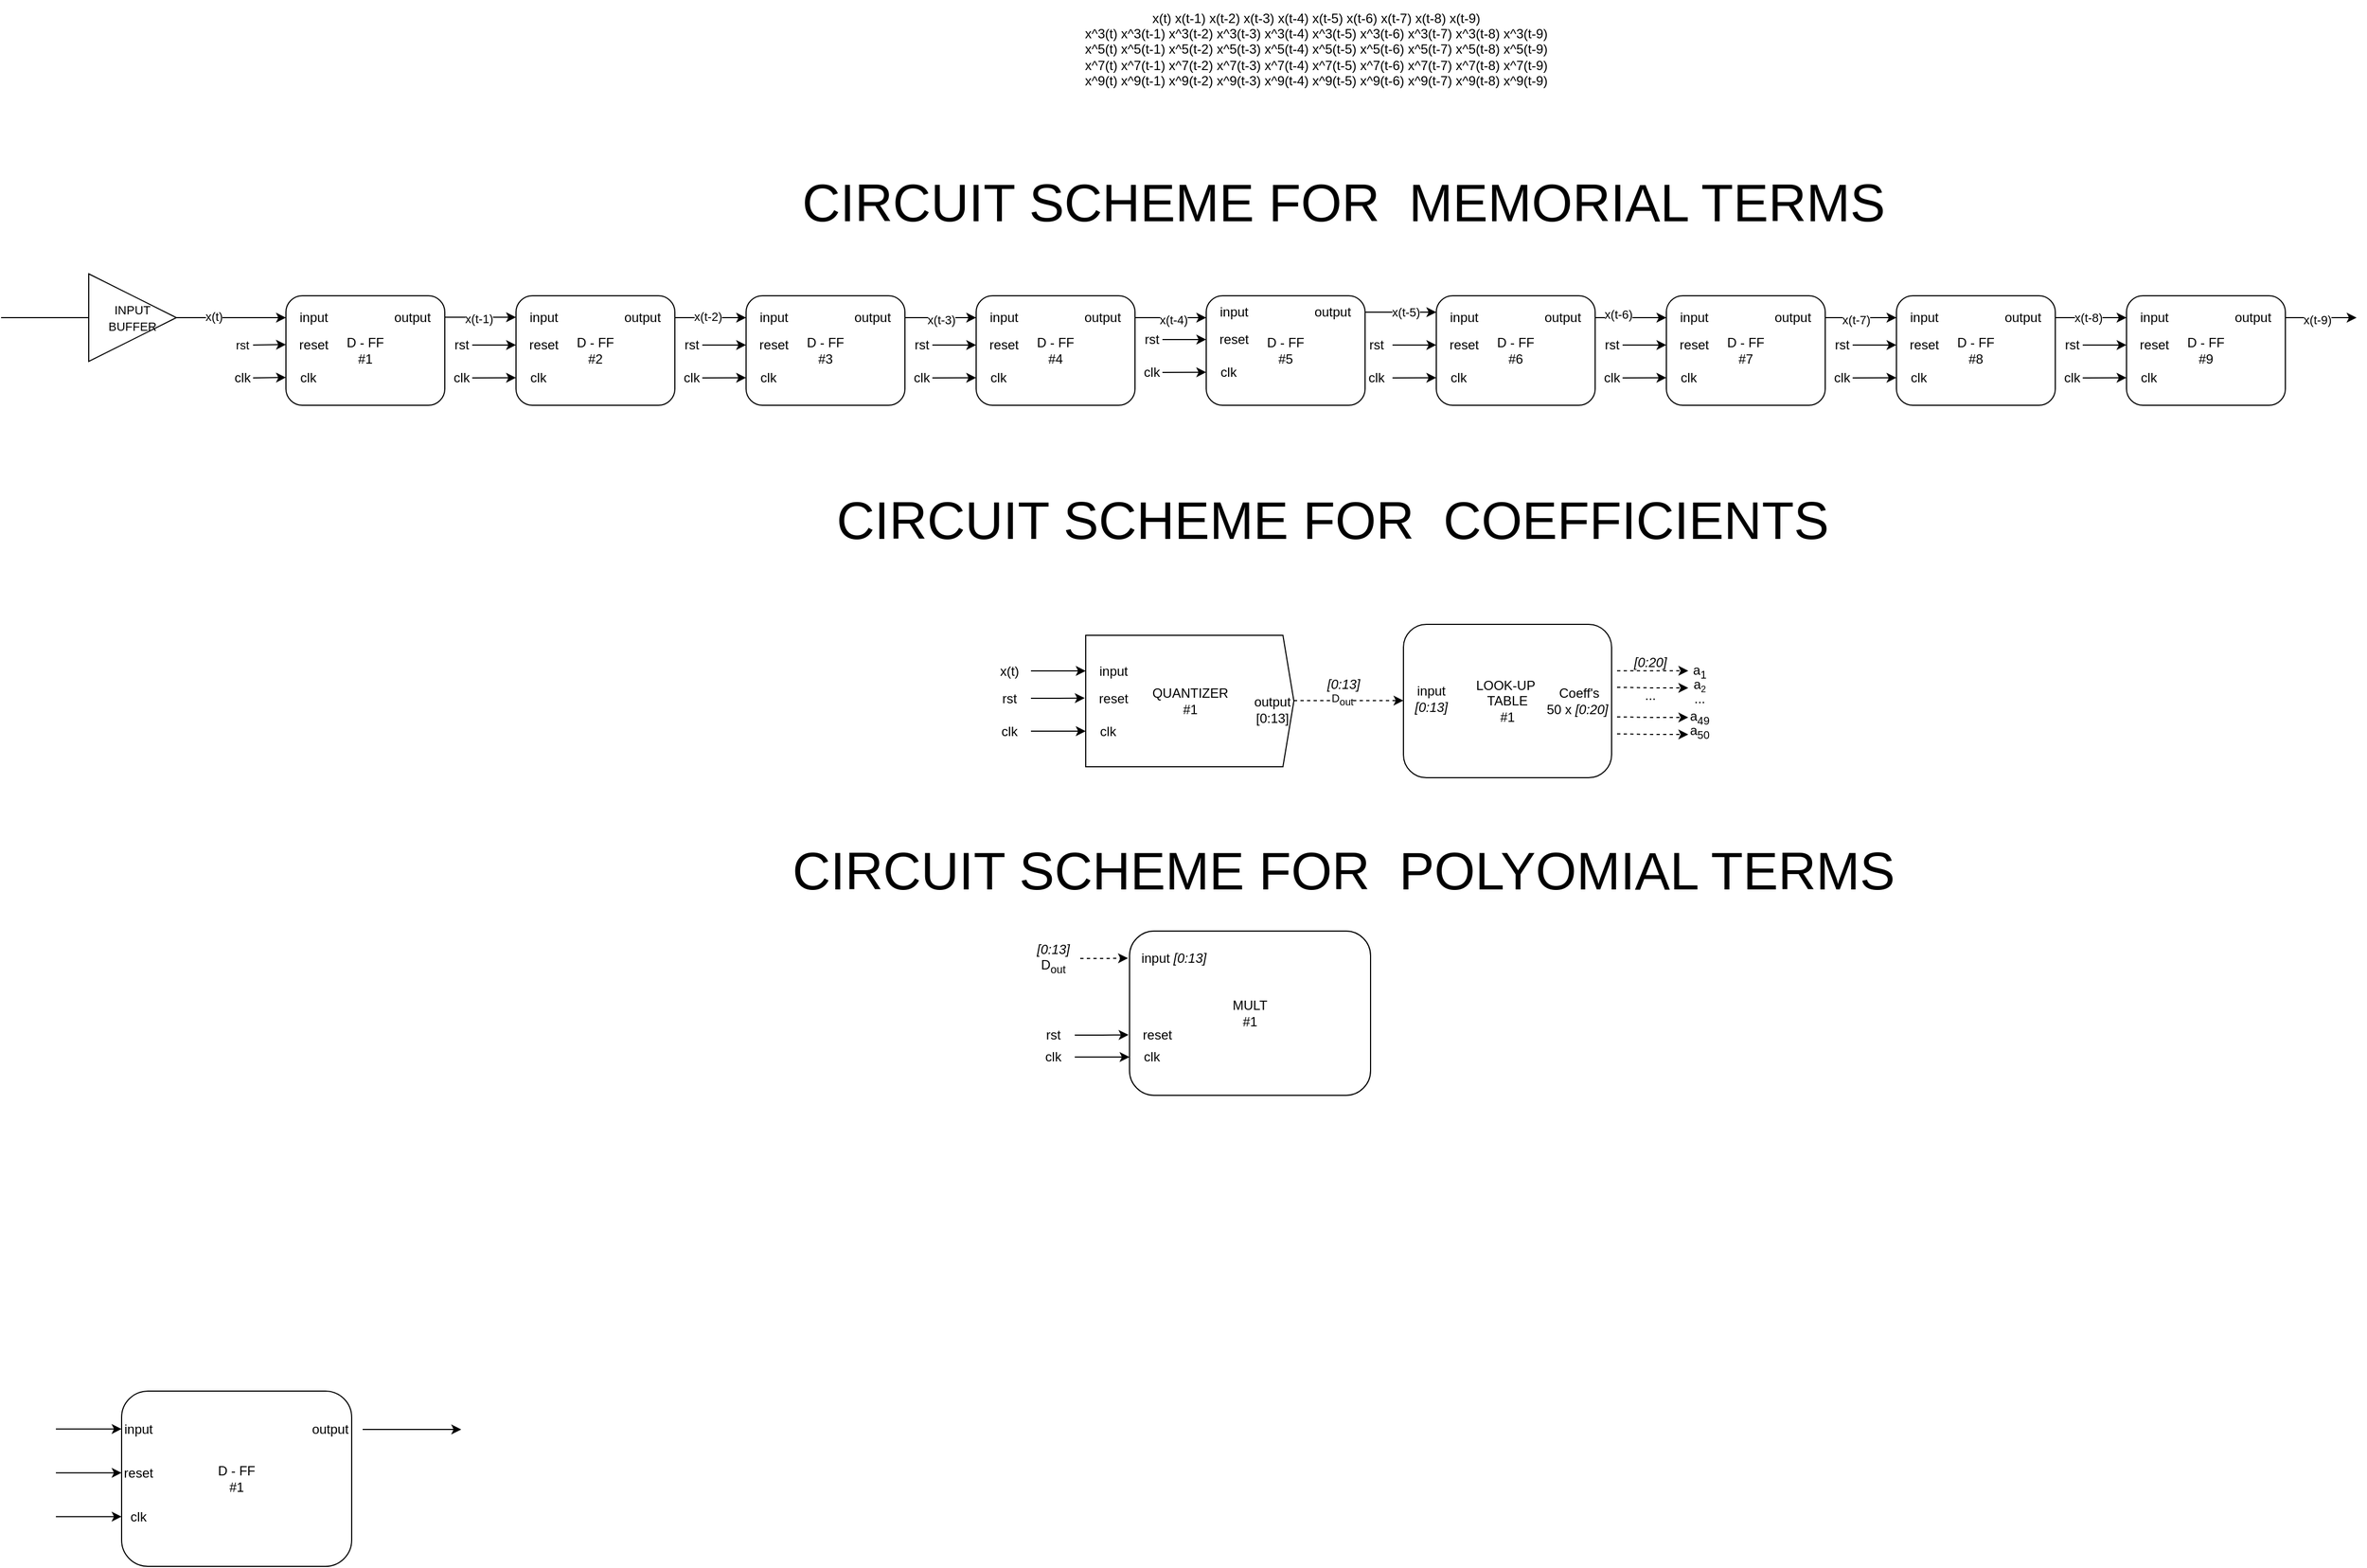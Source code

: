 <mxfile version="27.0.8">
  <diagram name="Page-1" id="Bt_adIQim4HObmuY3l_h">
    <mxGraphModel dx="941" dy="1596" grid="1" gridSize="10" guides="1" tooltips="1" connect="1" arrows="1" fold="1" page="1" pageScale="1" pageWidth="850" pageHeight="1100" math="0" shadow="0">
      <root>
        <mxCell id="0" />
        <mxCell id="1" parent="0" />
        <mxCell id="NtXpBGJriGezuFNwD5jQ-1" value="&lt;div&gt;x(t) x(t-1) x(t-2) x(t-3) x(t-4) x(t-5) x(t-6) x(t-7) x(t-8) x(t-9)&lt;/div&gt;&lt;div&gt;x^3(t) x^3(t-1) x^3(t-2) x^3(t-3) x^3(t-4) x^3(t-5) x^3(t-6) x^3(t-7) x^3(t-8) x^3(t-9)&lt;/div&gt;&lt;div&gt;x^5(t) x^5(t-1) x^5(t-2) x^5(t-3) x^5(t-4) x^5(t-5) x^5(t-6) x^5(t-7) x^5(t-8) x^5(t-9)&lt;/div&gt;&lt;div&gt;x^7(t) x^7(t-1) x^7(t-2) x^7(t-3) x^7(t-4) x^7(t-5) x^7(t-6) x^7(t-7) x^7(t-8) x^7(t-9)&lt;/div&gt;&lt;div&gt;x^9(t) x^9(t-1) x^9(t-2) x^9(t-3) x^9(t-4) x^9(t-5) x^9(t-6) x^9(t-7) x^9(t-8) x^9(t-9)&lt;/div&gt;" style="text;html=1;align=center;verticalAlign=middle;resizable=0;points=[];autosize=1;strokeColor=none;fillColor=none;" vertex="1" parent="1">
          <mxGeometry x="995" y="-90" width="450" height="90" as="geometry" />
        </mxCell>
        <mxCell id="NtXpBGJriGezuFNwD5jQ-3" value="" style="endArrow=none;html=1;rounded=0;" edge="1" parent="1">
          <mxGeometry width="50" height="50" relative="1" as="geometry">
            <mxPoint x="20" y="200" as="sourcePoint" />
            <mxPoint x="120" y="200" as="targetPoint" />
          </mxGeometry>
        </mxCell>
        <mxCell id="NtXpBGJriGezuFNwD5jQ-9" value="" style="edgeStyle=orthogonalEdgeStyle;rounded=0;orthogonalLoop=1;jettySize=auto;html=1;" edge="1" parent="1" source="NtXpBGJriGezuFNwD5jQ-4" target="NtXpBGJriGezuFNwD5jQ-21">
          <mxGeometry relative="1" as="geometry" />
        </mxCell>
        <mxCell id="NtXpBGJriGezuFNwD5jQ-66" value="x(t)" style="edgeLabel;html=1;align=center;verticalAlign=middle;resizable=0;points=[];" vertex="1" connectable="0" parent="NtXpBGJriGezuFNwD5jQ-9">
          <mxGeometry x="-0.329" y="1" relative="1" as="geometry">
            <mxPoint as="offset" />
          </mxGeometry>
        </mxCell>
        <mxCell id="NtXpBGJriGezuFNwD5jQ-4" value="&lt;span style=&quot;font-size: 11px;&quot;&gt;INPUT&lt;/span&gt;&lt;div&gt;&lt;span style=&quot;font-size: 11px;&quot;&gt;BUFFER&lt;/span&gt;&lt;/div&gt;" style="triangle;whiteSpace=wrap;html=1;" vertex="1" parent="1">
          <mxGeometry x="100" y="160" width="80" height="80" as="geometry" />
        </mxCell>
        <mxCell id="NtXpBGJriGezuFNwD5jQ-6" value="&lt;div&gt;&lt;span style=&quot;background-color: transparent; color: light-dark(rgb(0, 0, 0), rgb(255, 255, 255));&quot;&gt;D - FF&lt;/span&gt;&lt;/div&gt;&lt;div&gt;#1&lt;/div&gt;" style="rounded=1;whiteSpace=wrap;html=1;" vertex="1" parent="1">
          <mxGeometry x="280" y="180" width="145" height="100" as="geometry" />
        </mxCell>
        <mxCell id="NtXpBGJriGezuFNwD5jQ-7" value="&lt;div&gt;&lt;span style=&quot;background-color: transparent; color: light-dark(rgb(0, 0, 0), rgb(255, 255, 255));&quot;&gt;D - FF&lt;/span&gt;&lt;/div&gt;&lt;div&gt;#1&lt;/div&gt;" style="rounded=1;whiteSpace=wrap;html=1;" vertex="1" parent="1">
          <mxGeometry x="130" y="1180" width="210" height="160" as="geometry" />
        </mxCell>
        <mxCell id="NtXpBGJriGezuFNwD5jQ-11" value="" style="endArrow=classic;html=1;rounded=0;" edge="1" parent="1">
          <mxGeometry width="50" height="50" relative="1" as="geometry">
            <mxPoint x="70" y="1214.58" as="sourcePoint" />
            <mxPoint x="130" y="1214.58" as="targetPoint" />
          </mxGeometry>
        </mxCell>
        <mxCell id="NtXpBGJriGezuFNwD5jQ-12" value="" style="endArrow=classic;html=1;rounded=0;" edge="1" parent="1">
          <mxGeometry width="50" height="50" relative="1" as="geometry">
            <mxPoint x="70" y="1254.58" as="sourcePoint" />
            <mxPoint x="130" y="1254.58" as="targetPoint" />
          </mxGeometry>
        </mxCell>
        <mxCell id="NtXpBGJriGezuFNwD5jQ-13" value="" style="endArrow=classic;html=1;rounded=0;" edge="1" parent="1">
          <mxGeometry width="50" height="50" relative="1" as="geometry">
            <mxPoint x="70" y="1294.58" as="sourcePoint" />
            <mxPoint x="130" y="1294.58" as="targetPoint" />
          </mxGeometry>
        </mxCell>
        <mxCell id="NtXpBGJriGezuFNwD5jQ-14" value="input" style="text;html=1;align=center;verticalAlign=middle;resizable=0;points=[];autosize=1;strokeColor=none;fillColor=none;" vertex="1" parent="1">
          <mxGeometry x="120" y="1200" width="50" height="30" as="geometry" />
        </mxCell>
        <mxCell id="NtXpBGJriGezuFNwD5jQ-15" value="reset" style="text;html=1;align=center;verticalAlign=middle;resizable=0;points=[];autosize=1;strokeColor=none;fillColor=none;" vertex="1" parent="1">
          <mxGeometry x="120" y="1240" width="50" height="30" as="geometry" />
        </mxCell>
        <mxCell id="NtXpBGJriGezuFNwD5jQ-16" value="clk" style="text;html=1;align=center;verticalAlign=middle;resizable=0;points=[];autosize=1;strokeColor=none;fillColor=none;" vertex="1" parent="1">
          <mxGeometry x="125" y="1280" width="40" height="30" as="geometry" />
        </mxCell>
        <mxCell id="NtXpBGJriGezuFNwD5jQ-19" value="" style="endArrow=classic;html=1;rounded=0;" edge="1" parent="1">
          <mxGeometry width="50" height="50" relative="1" as="geometry">
            <mxPoint x="250" y="225" as="sourcePoint" />
            <mxPoint x="280" y="224.58" as="targetPoint" />
          </mxGeometry>
        </mxCell>
        <mxCell id="NtXpBGJriGezuFNwD5jQ-143" value="rst" style="edgeLabel;html=1;align=center;verticalAlign=middle;resizable=0;points=[];" vertex="1" connectable="0" parent="NtXpBGJriGezuFNwD5jQ-19">
          <mxGeometry x="-0.2" y="2" relative="1" as="geometry">
            <mxPoint x="-22" y="2" as="offset" />
          </mxGeometry>
        </mxCell>
        <mxCell id="NtXpBGJriGezuFNwD5jQ-20" value="" style="endArrow=classic;html=1;rounded=0;" edge="1" parent="1">
          <mxGeometry width="50" height="50" relative="1" as="geometry">
            <mxPoint x="250" y="255" as="sourcePoint" />
            <mxPoint x="280" y="254.58" as="targetPoint" />
          </mxGeometry>
        </mxCell>
        <mxCell id="NtXpBGJriGezuFNwD5jQ-21" value="input" style="text;html=1;align=center;verticalAlign=middle;resizable=0;points=[];autosize=1;strokeColor=none;fillColor=none;" vertex="1" parent="1">
          <mxGeometry x="280" y="185" width="50" height="30" as="geometry" />
        </mxCell>
        <mxCell id="NtXpBGJriGezuFNwD5jQ-22" value="reset" style="text;html=1;align=center;verticalAlign=middle;resizable=0;points=[];autosize=1;strokeColor=none;fillColor=none;" vertex="1" parent="1">
          <mxGeometry x="280" y="210" width="50" height="30" as="geometry" />
        </mxCell>
        <mxCell id="NtXpBGJriGezuFNwD5jQ-23" value="clk" style="text;html=1;align=center;verticalAlign=middle;resizable=0;points=[];autosize=1;strokeColor=none;fillColor=none;" vertex="1" parent="1">
          <mxGeometry x="280" y="240" width="40" height="30" as="geometry" />
        </mxCell>
        <mxCell id="NtXpBGJriGezuFNwD5jQ-31" value="" style="endArrow=classic;html=1;rounded=0;" edge="1" parent="1" source="NtXpBGJriGezuFNwD5jQ-32">
          <mxGeometry width="50" height="50" relative="1" as="geometry">
            <mxPoint x="470" y="1214.58" as="sourcePoint" />
            <mxPoint x="440" y="1215" as="targetPoint" />
          </mxGeometry>
        </mxCell>
        <mxCell id="NtXpBGJriGezuFNwD5jQ-32" value="output" style="text;html=1;align=center;verticalAlign=middle;resizable=0;points=[];autosize=1;strokeColor=none;fillColor=none;" vertex="1" parent="1">
          <mxGeometry x="290" y="1200" width="60" height="30" as="geometry" />
        </mxCell>
        <mxCell id="NtXpBGJriGezuFNwD5jQ-33" value="output" style="text;html=1;align=center;verticalAlign=middle;resizable=0;points=[];autosize=1;strokeColor=none;fillColor=none;" vertex="1" parent="1">
          <mxGeometry x="365" y="185" width="60" height="30" as="geometry" />
        </mxCell>
        <mxCell id="NtXpBGJriGezuFNwD5jQ-34" value="" style="endArrow=classic;html=1;rounded=0;" edge="1" parent="1">
          <mxGeometry width="50" height="50" relative="1" as="geometry">
            <mxPoint x="425" y="199.64" as="sourcePoint" />
            <mxPoint x="490" y="199.64" as="targetPoint" />
          </mxGeometry>
        </mxCell>
        <mxCell id="NtXpBGJriGezuFNwD5jQ-67" value="x(t-1)" style="edgeLabel;html=1;align=center;verticalAlign=middle;resizable=0;points=[];" vertex="1" connectable="0" parent="NtXpBGJriGezuFNwD5jQ-34">
          <mxGeometry x="-0.055" y="-1" relative="1" as="geometry">
            <mxPoint as="offset" />
          </mxGeometry>
        </mxCell>
        <mxCell id="NtXpBGJriGezuFNwD5jQ-35" value="&lt;div&gt;&lt;span style=&quot;background-color: transparent; color: light-dark(rgb(0, 0, 0), rgb(255, 255, 255));&quot;&gt;D - FF&lt;/span&gt;&lt;/div&gt;&lt;div&gt;#2&lt;/div&gt;" style="rounded=1;whiteSpace=wrap;html=1;" vertex="1" parent="1">
          <mxGeometry x="490" y="180" width="145" height="100" as="geometry" />
        </mxCell>
        <mxCell id="NtXpBGJriGezuFNwD5jQ-36" value="input" style="text;html=1;align=center;verticalAlign=middle;resizable=0;points=[];autosize=1;strokeColor=none;fillColor=none;" vertex="1" parent="1">
          <mxGeometry x="490" y="185" width="50" height="30" as="geometry" />
        </mxCell>
        <mxCell id="NtXpBGJriGezuFNwD5jQ-37" value="reset" style="text;html=1;align=center;verticalAlign=middle;resizable=0;points=[];autosize=1;strokeColor=none;fillColor=none;" vertex="1" parent="1">
          <mxGeometry x="490" y="210" width="50" height="30" as="geometry" />
        </mxCell>
        <mxCell id="NtXpBGJriGezuFNwD5jQ-38" value="clk" style="text;html=1;align=center;verticalAlign=middle;resizable=0;points=[];autosize=1;strokeColor=none;fillColor=none;" vertex="1" parent="1">
          <mxGeometry x="490" y="240" width="40" height="30" as="geometry" />
        </mxCell>
        <mxCell id="NtXpBGJriGezuFNwD5jQ-39" value="output" style="text;html=1;align=center;verticalAlign=middle;resizable=0;points=[];autosize=1;strokeColor=none;fillColor=none;" vertex="1" parent="1">
          <mxGeometry x="575" y="185" width="60" height="30" as="geometry" />
        </mxCell>
        <mxCell id="NtXpBGJriGezuFNwD5jQ-47" value="" style="endArrow=classic;html=1;rounded=0;entryX=0;entryY=0.498;entryDx=0;entryDy=0;entryPerimeter=0;" edge="1" parent="1" target="NtXpBGJriGezuFNwD5jQ-37">
          <mxGeometry width="50" height="50" relative="1" as="geometry">
            <mxPoint x="450" y="224.99" as="sourcePoint" />
            <mxPoint x="481.4" y="224.86" as="targetPoint" />
            <Array as="points" />
          </mxGeometry>
        </mxCell>
        <mxCell id="NtXpBGJriGezuFNwD5jQ-48" value="" style="endArrow=classic;html=1;rounded=0;entryX=0;entryY=0.495;entryDx=0;entryDy=0;entryPerimeter=0;" edge="1" parent="1" target="NtXpBGJriGezuFNwD5jQ-38">
          <mxGeometry width="50" height="50" relative="1" as="geometry">
            <mxPoint x="450" y="255" as="sourcePoint" />
            <mxPoint x="480" y="254.87" as="targetPoint" />
            <Array as="points" />
          </mxGeometry>
        </mxCell>
        <mxCell id="NtXpBGJriGezuFNwD5jQ-49" value="" style="endArrow=classic;html=1;rounded=0;exitX=1.005;exitY=0.5;exitDx=0;exitDy=0;exitPerimeter=0;" edge="1" parent="1" source="NtXpBGJriGezuFNwD5jQ-39">
          <mxGeometry width="50" height="50" relative="1" as="geometry">
            <mxPoint x="670" y="230" as="sourcePoint" />
            <mxPoint x="700" y="200" as="targetPoint" />
          </mxGeometry>
        </mxCell>
        <mxCell id="NtXpBGJriGezuFNwD5jQ-68" value="x(t-2&lt;span style=&quot;background-color: light-dark(#ffffff, var(--ge-dark-color, #121212)); color: light-dark(rgb(0, 0, 0), rgb(255, 255, 255));&quot;&gt;)&lt;/span&gt;" style="edgeLabel;html=1;align=center;verticalAlign=middle;resizable=0;points=[];" vertex="1" connectable="0" parent="NtXpBGJriGezuFNwD5jQ-49">
          <mxGeometry x="-0.082" y="1" relative="1" as="geometry">
            <mxPoint as="offset" />
          </mxGeometry>
        </mxCell>
        <mxCell id="NtXpBGJriGezuFNwD5jQ-50" value="&lt;div&gt;&lt;span style=&quot;background-color: transparent; color: light-dark(rgb(0, 0, 0), rgb(255, 255, 255));&quot;&gt;D - FF&lt;/span&gt;&lt;/div&gt;&lt;div&gt;#3&lt;/div&gt;" style="rounded=1;whiteSpace=wrap;html=1;" vertex="1" parent="1">
          <mxGeometry x="700" y="180" width="145" height="100" as="geometry" />
        </mxCell>
        <mxCell id="NtXpBGJriGezuFNwD5jQ-51" value="input" style="text;html=1;align=center;verticalAlign=middle;resizable=0;points=[];autosize=1;strokeColor=none;fillColor=none;" vertex="1" parent="1">
          <mxGeometry x="700" y="185" width="50" height="30" as="geometry" />
        </mxCell>
        <mxCell id="NtXpBGJriGezuFNwD5jQ-52" value="reset" style="text;html=1;align=center;verticalAlign=middle;resizable=0;points=[];autosize=1;strokeColor=none;fillColor=none;" vertex="1" parent="1">
          <mxGeometry x="700" y="210" width="50" height="30" as="geometry" />
        </mxCell>
        <mxCell id="NtXpBGJriGezuFNwD5jQ-53" value="clk" style="text;html=1;align=center;verticalAlign=middle;resizable=0;points=[];autosize=1;strokeColor=none;fillColor=none;" vertex="1" parent="1">
          <mxGeometry x="700" y="240" width="40" height="30" as="geometry" />
        </mxCell>
        <mxCell id="NtXpBGJriGezuFNwD5jQ-54" value="output" style="text;html=1;align=center;verticalAlign=middle;resizable=0;points=[];autosize=1;strokeColor=none;fillColor=none;" vertex="1" parent="1">
          <mxGeometry x="785" y="185" width="60" height="30" as="geometry" />
        </mxCell>
        <mxCell id="NtXpBGJriGezuFNwD5jQ-55" value="" style="endArrow=classic;html=1;rounded=0;entryX=0;entryY=0.498;entryDx=0;entryDy=0;entryPerimeter=0;" edge="1" parent="1" target="NtXpBGJriGezuFNwD5jQ-52">
          <mxGeometry width="50" height="50" relative="1" as="geometry">
            <mxPoint x="660" y="224.99" as="sourcePoint" />
            <mxPoint x="691.4" y="224.86" as="targetPoint" />
            <Array as="points" />
          </mxGeometry>
        </mxCell>
        <mxCell id="NtXpBGJriGezuFNwD5jQ-56" value="" style="endArrow=classic;html=1;rounded=0;entryX=0;entryY=0.495;entryDx=0;entryDy=0;entryPerimeter=0;" edge="1" parent="1" target="NtXpBGJriGezuFNwD5jQ-53">
          <mxGeometry width="50" height="50" relative="1" as="geometry">
            <mxPoint x="660" y="255" as="sourcePoint" />
            <mxPoint x="690" y="254.87" as="targetPoint" />
            <Array as="points" />
          </mxGeometry>
        </mxCell>
        <mxCell id="NtXpBGJriGezuFNwD5jQ-57" value="" style="endArrow=classic;html=1;rounded=0;exitX=1.005;exitY=0.5;exitDx=0;exitDy=0;exitPerimeter=0;" edge="1" parent="1" source="NtXpBGJriGezuFNwD5jQ-54">
          <mxGeometry width="50" height="50" relative="1" as="geometry">
            <mxPoint x="880" y="230" as="sourcePoint" />
            <mxPoint x="910" y="200" as="targetPoint" />
          </mxGeometry>
        </mxCell>
        <mxCell id="NtXpBGJriGezuFNwD5jQ-69" value="x(t-3&lt;span style=&quot;background-color: light-dark(#ffffff, var(--ge-dark-color, #121212)); color: light-dark(rgb(0, 0, 0), rgb(255, 255, 255));&quot;&gt;)&lt;/span&gt;" style="edgeLabel;html=1;align=center;verticalAlign=middle;resizable=0;points=[];" vertex="1" connectable="0" parent="NtXpBGJriGezuFNwD5jQ-57">
          <mxGeometry x="-0.016" y="-2" relative="1" as="geometry">
            <mxPoint as="offset" />
          </mxGeometry>
        </mxCell>
        <mxCell id="NtXpBGJriGezuFNwD5jQ-58" value="&lt;div&gt;&lt;span style=&quot;background-color: transparent; color: light-dark(rgb(0, 0, 0), rgb(255, 255, 255));&quot;&gt;D - FF&lt;/span&gt;&lt;/div&gt;&lt;div&gt;#4&lt;/div&gt;" style="rounded=1;whiteSpace=wrap;html=1;" vertex="1" parent="1">
          <mxGeometry x="910" y="180" width="145" height="100" as="geometry" />
        </mxCell>
        <mxCell id="NtXpBGJriGezuFNwD5jQ-59" value="input" style="text;html=1;align=center;verticalAlign=middle;resizable=0;points=[];autosize=1;strokeColor=none;fillColor=none;" vertex="1" parent="1">
          <mxGeometry x="910" y="185" width="50" height="30" as="geometry" />
        </mxCell>
        <mxCell id="NtXpBGJriGezuFNwD5jQ-60" value="reset" style="text;html=1;align=center;verticalAlign=middle;resizable=0;points=[];autosize=1;strokeColor=none;fillColor=none;" vertex="1" parent="1">
          <mxGeometry x="910" y="210" width="50" height="30" as="geometry" />
        </mxCell>
        <mxCell id="NtXpBGJriGezuFNwD5jQ-61" value="clk" style="text;html=1;align=center;verticalAlign=middle;resizable=0;points=[];autosize=1;strokeColor=none;fillColor=none;" vertex="1" parent="1">
          <mxGeometry x="910" y="240" width="40" height="30" as="geometry" />
        </mxCell>
        <mxCell id="NtXpBGJriGezuFNwD5jQ-62" value="output" style="text;html=1;align=center;verticalAlign=middle;resizable=0;points=[];autosize=1;strokeColor=none;fillColor=none;" vertex="1" parent="1">
          <mxGeometry x="995" y="185" width="60" height="30" as="geometry" />
        </mxCell>
        <mxCell id="NtXpBGJriGezuFNwD5jQ-63" value="" style="endArrow=classic;html=1;rounded=0;entryX=0;entryY=0.498;entryDx=0;entryDy=0;entryPerimeter=0;" edge="1" parent="1" target="NtXpBGJriGezuFNwD5jQ-60">
          <mxGeometry width="50" height="50" relative="1" as="geometry">
            <mxPoint x="870" y="224.99" as="sourcePoint" />
            <mxPoint x="901.4" y="224.86" as="targetPoint" />
            <Array as="points" />
          </mxGeometry>
        </mxCell>
        <mxCell id="NtXpBGJriGezuFNwD5jQ-64" value="" style="endArrow=classic;html=1;rounded=0;entryX=0;entryY=0.495;entryDx=0;entryDy=0;entryPerimeter=0;" edge="1" parent="1" target="NtXpBGJriGezuFNwD5jQ-61">
          <mxGeometry width="50" height="50" relative="1" as="geometry">
            <mxPoint x="870" y="255" as="sourcePoint" />
            <mxPoint x="900" y="254.87" as="targetPoint" />
            <Array as="points" />
          </mxGeometry>
        </mxCell>
        <mxCell id="NtXpBGJriGezuFNwD5jQ-65" value="" style="endArrow=classic;html=1;rounded=0;exitX=1.005;exitY=0.5;exitDx=0;exitDy=0;exitPerimeter=0;" edge="1" parent="1" source="NtXpBGJriGezuFNwD5jQ-62">
          <mxGeometry width="50" height="50" relative="1" as="geometry">
            <mxPoint x="1090" y="230" as="sourcePoint" />
            <mxPoint x="1120" y="200" as="targetPoint" />
          </mxGeometry>
        </mxCell>
        <mxCell id="NtXpBGJriGezuFNwD5jQ-115" value="x(t-4)" style="edgeLabel;html=1;align=center;verticalAlign=middle;resizable=0;points=[];" vertex="1" connectable="0" parent="NtXpBGJriGezuFNwD5jQ-65">
          <mxGeometry x="0.064" y="-2" relative="1" as="geometry">
            <mxPoint as="offset" />
          </mxGeometry>
        </mxCell>
        <mxCell id="NtXpBGJriGezuFNwD5jQ-73" value="&lt;div&gt;&lt;span style=&quot;background-color: transparent; color: light-dark(rgb(0, 0, 0), rgb(255, 255, 255));&quot;&gt;D - FF&lt;/span&gt;&lt;/div&gt;&lt;div&gt;#5&lt;/div&gt;" style="rounded=1;whiteSpace=wrap;html=1;" vertex="1" parent="1">
          <mxGeometry x="1120" y="180" width="145" height="100" as="geometry" />
        </mxCell>
        <mxCell id="NtXpBGJriGezuFNwD5jQ-74" value="input" style="text;html=1;align=center;verticalAlign=middle;resizable=0;points=[];autosize=1;strokeColor=none;fillColor=none;" vertex="1" parent="1">
          <mxGeometry x="1120" y="180" width="50" height="30" as="geometry" />
        </mxCell>
        <mxCell id="NtXpBGJriGezuFNwD5jQ-75" value="reset" style="text;html=1;align=center;verticalAlign=middle;resizable=0;points=[];autosize=1;strokeColor=none;fillColor=none;" vertex="1" parent="1">
          <mxGeometry x="1120" y="205" width="50" height="30" as="geometry" />
        </mxCell>
        <mxCell id="NtXpBGJriGezuFNwD5jQ-76" value="clk" style="text;html=1;align=center;verticalAlign=middle;resizable=0;points=[];autosize=1;strokeColor=none;fillColor=none;" vertex="1" parent="1">
          <mxGeometry x="1120" y="235" width="40" height="30" as="geometry" />
        </mxCell>
        <mxCell id="NtXpBGJriGezuFNwD5jQ-77" value="output" style="text;html=1;align=center;verticalAlign=middle;resizable=0;points=[];autosize=1;strokeColor=none;fillColor=none;" vertex="1" parent="1">
          <mxGeometry x="1205" y="180" width="60" height="30" as="geometry" />
        </mxCell>
        <mxCell id="NtXpBGJriGezuFNwD5jQ-78" value="" style="endArrow=classic;html=1;rounded=0;entryX=0;entryY=0.498;entryDx=0;entryDy=0;entryPerimeter=0;" edge="1" parent="1" target="NtXpBGJriGezuFNwD5jQ-75">
          <mxGeometry width="50" height="50" relative="1" as="geometry">
            <mxPoint x="1080" y="219.99" as="sourcePoint" />
            <mxPoint x="1111.4" y="219.86" as="targetPoint" />
            <Array as="points" />
          </mxGeometry>
        </mxCell>
        <mxCell id="NtXpBGJriGezuFNwD5jQ-79" value="" style="endArrow=classic;html=1;rounded=0;entryX=0;entryY=0.495;entryDx=0;entryDy=0;entryPerimeter=0;" edge="1" parent="1" target="NtXpBGJriGezuFNwD5jQ-76">
          <mxGeometry width="50" height="50" relative="1" as="geometry">
            <mxPoint x="1080" y="250" as="sourcePoint" />
            <mxPoint x="1110" y="249.87" as="targetPoint" />
            <Array as="points" />
          </mxGeometry>
        </mxCell>
        <mxCell id="NtXpBGJriGezuFNwD5jQ-80" value="" style="endArrow=classic;html=1;rounded=0;exitX=1.005;exitY=0.5;exitDx=0;exitDy=0;exitPerimeter=0;" edge="1" parent="1" source="NtXpBGJriGezuFNwD5jQ-77">
          <mxGeometry width="50" height="50" relative="1" as="geometry">
            <mxPoint x="1300" y="225" as="sourcePoint" />
            <mxPoint x="1330" y="195" as="targetPoint" />
          </mxGeometry>
        </mxCell>
        <mxCell id="NtXpBGJriGezuFNwD5jQ-116" value="x(t-5)" style="edgeLabel;html=1;align=center;verticalAlign=middle;resizable=0;points=[];" vertex="1" connectable="0" parent="NtXpBGJriGezuFNwD5jQ-80">
          <mxGeometry x="0.118" relative="1" as="geometry">
            <mxPoint as="offset" />
          </mxGeometry>
        </mxCell>
        <mxCell id="NtXpBGJriGezuFNwD5jQ-82" value="&lt;div&gt;&lt;span style=&quot;background-color: transparent; color: light-dark(rgb(0, 0, 0), rgb(255, 255, 255));&quot;&gt;D - FF&lt;/span&gt;&lt;/div&gt;&lt;div&gt;#6&lt;/div&gt;" style="rounded=1;whiteSpace=wrap;html=1;" vertex="1" parent="1">
          <mxGeometry x="1330" y="180" width="145" height="100" as="geometry" />
        </mxCell>
        <mxCell id="NtXpBGJriGezuFNwD5jQ-83" value="input" style="text;html=1;align=center;verticalAlign=middle;resizable=0;points=[];autosize=1;strokeColor=none;fillColor=none;" vertex="1" parent="1">
          <mxGeometry x="1330" y="185" width="50" height="30" as="geometry" />
        </mxCell>
        <mxCell id="NtXpBGJriGezuFNwD5jQ-84" value="reset" style="text;html=1;align=center;verticalAlign=middle;resizable=0;points=[];autosize=1;strokeColor=none;fillColor=none;" vertex="1" parent="1">
          <mxGeometry x="1330" y="210" width="50" height="30" as="geometry" />
        </mxCell>
        <mxCell id="NtXpBGJriGezuFNwD5jQ-85" value="clk" style="text;html=1;align=center;verticalAlign=middle;resizable=0;points=[];autosize=1;strokeColor=none;fillColor=none;" vertex="1" parent="1">
          <mxGeometry x="1330" y="240" width="40" height="30" as="geometry" />
        </mxCell>
        <mxCell id="NtXpBGJriGezuFNwD5jQ-86" value="output" style="text;html=1;align=center;verticalAlign=middle;resizable=0;points=[];autosize=1;strokeColor=none;fillColor=none;" vertex="1" parent="1">
          <mxGeometry x="1415" y="185" width="60" height="30" as="geometry" />
        </mxCell>
        <mxCell id="NtXpBGJriGezuFNwD5jQ-87" value="" style="endArrow=classic;html=1;rounded=0;entryX=0;entryY=0.498;entryDx=0;entryDy=0;entryPerimeter=0;" edge="1" parent="1" target="NtXpBGJriGezuFNwD5jQ-84">
          <mxGeometry width="50" height="50" relative="1" as="geometry">
            <mxPoint x="1290" y="224.99" as="sourcePoint" />
            <mxPoint x="1321.4" y="224.86" as="targetPoint" />
            <Array as="points" />
          </mxGeometry>
        </mxCell>
        <mxCell id="NtXpBGJriGezuFNwD5jQ-88" value="" style="endArrow=classic;html=1;rounded=0;entryX=0;entryY=0.495;entryDx=0;entryDy=0;entryPerimeter=0;" edge="1" parent="1" target="NtXpBGJriGezuFNwD5jQ-85">
          <mxGeometry width="50" height="50" relative="1" as="geometry">
            <mxPoint x="1290" y="255" as="sourcePoint" />
            <mxPoint x="1320" y="254.87" as="targetPoint" />
            <Array as="points" />
          </mxGeometry>
        </mxCell>
        <mxCell id="NtXpBGJriGezuFNwD5jQ-89" value="" style="endArrow=classic;html=1;rounded=0;exitX=1.005;exitY=0.5;exitDx=0;exitDy=0;exitPerimeter=0;" edge="1" parent="1" source="NtXpBGJriGezuFNwD5jQ-86">
          <mxGeometry width="50" height="50" relative="1" as="geometry">
            <mxPoint x="1510" y="230" as="sourcePoint" />
            <mxPoint x="1540" y="200" as="targetPoint" />
          </mxGeometry>
        </mxCell>
        <mxCell id="NtXpBGJriGezuFNwD5jQ-117" value="x(t-6)" style="edgeLabel;html=1;align=center;verticalAlign=middle;resizable=0;points=[];" vertex="1" connectable="0" parent="NtXpBGJriGezuFNwD5jQ-89">
          <mxGeometry x="-0.373" y="3" relative="1" as="geometry">
            <mxPoint as="offset" />
          </mxGeometry>
        </mxCell>
        <mxCell id="NtXpBGJriGezuFNwD5jQ-90" value="&lt;div&gt;&lt;span style=&quot;background-color: transparent; color: light-dark(rgb(0, 0, 0), rgb(255, 255, 255));&quot;&gt;D - FF&lt;/span&gt;&lt;/div&gt;&lt;div&gt;#7&lt;/div&gt;" style="rounded=1;whiteSpace=wrap;html=1;" vertex="1" parent="1">
          <mxGeometry x="1540" y="180" width="145" height="100" as="geometry" />
        </mxCell>
        <mxCell id="NtXpBGJriGezuFNwD5jQ-91" value="input" style="text;html=1;align=center;verticalAlign=middle;resizable=0;points=[];autosize=1;strokeColor=none;fillColor=none;" vertex="1" parent="1">
          <mxGeometry x="1540" y="185" width="50" height="30" as="geometry" />
        </mxCell>
        <mxCell id="NtXpBGJriGezuFNwD5jQ-92" value="reset" style="text;html=1;align=center;verticalAlign=middle;resizable=0;points=[];autosize=1;strokeColor=none;fillColor=none;" vertex="1" parent="1">
          <mxGeometry x="1540" y="210" width="50" height="30" as="geometry" />
        </mxCell>
        <mxCell id="NtXpBGJriGezuFNwD5jQ-93" value="clk" style="text;html=1;align=center;verticalAlign=middle;resizable=0;points=[];autosize=1;strokeColor=none;fillColor=none;" vertex="1" parent="1">
          <mxGeometry x="1540" y="240" width="40" height="30" as="geometry" />
        </mxCell>
        <mxCell id="NtXpBGJriGezuFNwD5jQ-94" value="output" style="text;html=1;align=center;verticalAlign=middle;resizable=0;points=[];autosize=1;strokeColor=none;fillColor=none;" vertex="1" parent="1">
          <mxGeometry x="1625" y="185" width="60" height="30" as="geometry" />
        </mxCell>
        <mxCell id="NtXpBGJriGezuFNwD5jQ-95" value="" style="endArrow=classic;html=1;rounded=0;entryX=0;entryY=0.498;entryDx=0;entryDy=0;entryPerimeter=0;" edge="1" parent="1" target="NtXpBGJriGezuFNwD5jQ-92">
          <mxGeometry width="50" height="50" relative="1" as="geometry">
            <mxPoint x="1500" y="224.99" as="sourcePoint" />
            <mxPoint x="1531.4" y="224.86" as="targetPoint" />
            <Array as="points" />
          </mxGeometry>
        </mxCell>
        <mxCell id="NtXpBGJriGezuFNwD5jQ-96" value="" style="endArrow=classic;html=1;rounded=0;entryX=0;entryY=0.495;entryDx=0;entryDy=0;entryPerimeter=0;" edge="1" parent="1" target="NtXpBGJriGezuFNwD5jQ-93">
          <mxGeometry width="50" height="50" relative="1" as="geometry">
            <mxPoint x="1500" y="255" as="sourcePoint" />
            <mxPoint x="1530" y="254.87" as="targetPoint" />
            <Array as="points" />
          </mxGeometry>
        </mxCell>
        <mxCell id="NtXpBGJriGezuFNwD5jQ-97" value="" style="endArrow=classic;html=1;rounded=0;exitX=1.005;exitY=0.5;exitDx=0;exitDy=0;exitPerimeter=0;" edge="1" parent="1" source="NtXpBGJriGezuFNwD5jQ-94">
          <mxGeometry width="50" height="50" relative="1" as="geometry">
            <mxPoint x="1720" y="230" as="sourcePoint" />
            <mxPoint x="1750" y="200" as="targetPoint" />
          </mxGeometry>
        </mxCell>
        <mxCell id="NtXpBGJriGezuFNwD5jQ-118" value="x(t-7)" style="edgeLabel;html=1;align=center;verticalAlign=middle;resizable=0;points=[];" vertex="1" connectable="0" parent="NtXpBGJriGezuFNwD5jQ-97">
          <mxGeometry x="-0.173" y="-2" relative="1" as="geometry">
            <mxPoint as="offset" />
          </mxGeometry>
        </mxCell>
        <mxCell id="NtXpBGJriGezuFNwD5jQ-98" value="&lt;div&gt;&lt;span style=&quot;background-color: transparent; color: light-dark(rgb(0, 0, 0), rgb(255, 255, 255));&quot;&gt;D - FF&lt;/span&gt;&lt;/div&gt;&lt;div&gt;#8&lt;/div&gt;" style="rounded=1;whiteSpace=wrap;html=1;" vertex="1" parent="1">
          <mxGeometry x="1750" y="180" width="145" height="100" as="geometry" />
        </mxCell>
        <mxCell id="NtXpBGJriGezuFNwD5jQ-99" value="input" style="text;html=1;align=center;verticalAlign=middle;resizable=0;points=[];autosize=1;strokeColor=none;fillColor=none;" vertex="1" parent="1">
          <mxGeometry x="1750" y="185" width="50" height="30" as="geometry" />
        </mxCell>
        <mxCell id="NtXpBGJriGezuFNwD5jQ-100" value="reset" style="text;html=1;align=center;verticalAlign=middle;resizable=0;points=[];autosize=1;strokeColor=none;fillColor=none;" vertex="1" parent="1">
          <mxGeometry x="1750" y="210" width="50" height="30" as="geometry" />
        </mxCell>
        <mxCell id="NtXpBGJriGezuFNwD5jQ-101" value="clk" style="text;html=1;align=center;verticalAlign=middle;resizable=0;points=[];autosize=1;strokeColor=none;fillColor=none;" vertex="1" parent="1">
          <mxGeometry x="1750" y="240" width="40" height="30" as="geometry" />
        </mxCell>
        <mxCell id="NtXpBGJriGezuFNwD5jQ-102" value="output" style="text;html=1;align=center;verticalAlign=middle;resizable=0;points=[];autosize=1;strokeColor=none;fillColor=none;" vertex="1" parent="1">
          <mxGeometry x="1835" y="185" width="60" height="30" as="geometry" />
        </mxCell>
        <mxCell id="NtXpBGJriGezuFNwD5jQ-103" value="" style="endArrow=classic;html=1;rounded=0;entryX=0;entryY=0.498;entryDx=0;entryDy=0;entryPerimeter=0;" edge="1" parent="1" target="NtXpBGJriGezuFNwD5jQ-100">
          <mxGeometry width="50" height="50" relative="1" as="geometry">
            <mxPoint x="1710" y="224.99" as="sourcePoint" />
            <mxPoint x="1741.4" y="224.86" as="targetPoint" />
            <Array as="points" />
          </mxGeometry>
        </mxCell>
        <mxCell id="NtXpBGJriGezuFNwD5jQ-104" value="" style="endArrow=classic;html=1;rounded=0;entryX=0;entryY=0.495;entryDx=0;entryDy=0;entryPerimeter=0;" edge="1" parent="1" target="NtXpBGJriGezuFNwD5jQ-101">
          <mxGeometry width="50" height="50" relative="1" as="geometry">
            <mxPoint x="1710" y="255" as="sourcePoint" />
            <mxPoint x="1740" y="254.87" as="targetPoint" />
            <Array as="points" />
          </mxGeometry>
        </mxCell>
        <mxCell id="NtXpBGJriGezuFNwD5jQ-105" value="" style="endArrow=classic;html=1;rounded=0;exitX=1.005;exitY=0.5;exitDx=0;exitDy=0;exitPerimeter=0;" edge="1" parent="1" source="NtXpBGJriGezuFNwD5jQ-102">
          <mxGeometry width="50" height="50" relative="1" as="geometry">
            <mxPoint x="1930" y="230" as="sourcePoint" />
            <mxPoint x="1960" y="200" as="targetPoint" />
          </mxGeometry>
        </mxCell>
        <mxCell id="NtXpBGJriGezuFNwD5jQ-119" value="x(t-8)" style="edgeLabel;html=1;align=center;verticalAlign=middle;resizable=0;points=[];" vertex="1" connectable="0" parent="NtXpBGJriGezuFNwD5jQ-105">
          <mxGeometry x="-0.082" relative="1" as="geometry">
            <mxPoint as="offset" />
          </mxGeometry>
        </mxCell>
        <mxCell id="NtXpBGJriGezuFNwD5jQ-106" value="&lt;div&gt;&lt;span style=&quot;background-color: transparent; color: light-dark(rgb(0, 0, 0), rgb(255, 255, 255));&quot;&gt;D - FF&lt;/span&gt;&lt;/div&gt;&lt;div&gt;#9&lt;/div&gt;" style="rounded=1;whiteSpace=wrap;html=1;" vertex="1" parent="1">
          <mxGeometry x="1960" y="180" width="145" height="100" as="geometry" />
        </mxCell>
        <mxCell id="NtXpBGJriGezuFNwD5jQ-107" value="input" style="text;html=1;align=center;verticalAlign=middle;resizable=0;points=[];autosize=1;strokeColor=none;fillColor=none;" vertex="1" parent="1">
          <mxGeometry x="1960" y="185" width="50" height="30" as="geometry" />
        </mxCell>
        <mxCell id="NtXpBGJriGezuFNwD5jQ-108" value="reset" style="text;html=1;align=center;verticalAlign=middle;resizable=0;points=[];autosize=1;strokeColor=none;fillColor=none;" vertex="1" parent="1">
          <mxGeometry x="1960" y="210" width="50" height="30" as="geometry" />
        </mxCell>
        <mxCell id="NtXpBGJriGezuFNwD5jQ-109" value="clk" style="text;html=1;align=center;verticalAlign=middle;resizable=0;points=[];autosize=1;strokeColor=none;fillColor=none;" vertex="1" parent="1">
          <mxGeometry x="1960" y="240" width="40" height="30" as="geometry" />
        </mxCell>
        <mxCell id="NtXpBGJriGezuFNwD5jQ-110" value="output" style="text;html=1;align=center;verticalAlign=middle;resizable=0;points=[];autosize=1;strokeColor=none;fillColor=none;" vertex="1" parent="1">
          <mxGeometry x="2045" y="185" width="60" height="30" as="geometry" />
        </mxCell>
        <mxCell id="NtXpBGJriGezuFNwD5jQ-111" value="" style="endArrow=classic;html=1;rounded=0;entryX=0;entryY=0.498;entryDx=0;entryDy=0;entryPerimeter=0;" edge="1" parent="1" target="NtXpBGJriGezuFNwD5jQ-108">
          <mxGeometry width="50" height="50" relative="1" as="geometry">
            <mxPoint x="1920" y="224.99" as="sourcePoint" />
            <mxPoint x="1951.4" y="224.86" as="targetPoint" />
            <Array as="points" />
          </mxGeometry>
        </mxCell>
        <mxCell id="NtXpBGJriGezuFNwD5jQ-112" value="" style="endArrow=classic;html=1;rounded=0;entryX=0;entryY=0.495;entryDx=0;entryDy=0;entryPerimeter=0;" edge="1" parent="1" target="NtXpBGJriGezuFNwD5jQ-109">
          <mxGeometry width="50" height="50" relative="1" as="geometry">
            <mxPoint x="1920" y="255" as="sourcePoint" />
            <mxPoint x="1950" y="254.87" as="targetPoint" />
            <Array as="points" />
          </mxGeometry>
        </mxCell>
        <mxCell id="NtXpBGJriGezuFNwD5jQ-113" value="" style="endArrow=classic;html=1;rounded=0;exitX=1.005;exitY=0.5;exitDx=0;exitDy=0;exitPerimeter=0;" edge="1" parent="1" source="NtXpBGJriGezuFNwD5jQ-110">
          <mxGeometry width="50" height="50" relative="1" as="geometry">
            <mxPoint x="2140" y="230" as="sourcePoint" />
            <mxPoint x="2170" y="200" as="targetPoint" />
          </mxGeometry>
        </mxCell>
        <mxCell id="NtXpBGJriGezuFNwD5jQ-120" value="x(t-9)" style="edgeLabel;html=1;align=center;verticalAlign=middle;resizable=0;points=[];" vertex="1" connectable="0" parent="NtXpBGJriGezuFNwD5jQ-113">
          <mxGeometry x="-0.137" y="-2" relative="1" as="geometry">
            <mxPoint as="offset" />
          </mxGeometry>
        </mxCell>
        <mxCell id="NtXpBGJriGezuFNwD5jQ-122" value="&lt;div&gt;&lt;font style=&quot;font-size: 48px;&quot;&gt;&lt;font style=&quot;&quot;&gt;CIRCUIT SCHEME FOR&amp;nbsp;&amp;nbsp;&lt;/font&gt;&lt;span style=&quot;background-color: transparent; color: light-dark(rgb(0, 0, 0), rgb(255, 255, 255));&quot;&gt;MEMORIAL TERMS&lt;/span&gt;&lt;/font&gt;&lt;/div&gt;" style="text;html=1;align=center;verticalAlign=middle;resizable=0;points=[];autosize=1;strokeColor=none;fillColor=none;" vertex="1" parent="1">
          <mxGeometry x="740" y="60" width="1010" height="70" as="geometry" />
        </mxCell>
        <mxCell id="NtXpBGJriGezuFNwD5jQ-123" value="&lt;div&gt;&lt;font style=&quot;font-size: 48px;&quot;&gt;&lt;font style=&quot;&quot;&gt;CIRCUIT SCHEME FOR&amp;nbsp;&amp;nbsp;&lt;/font&gt;&lt;span style=&quot;background-color: transparent; color: light-dark(rgb(0, 0, 0), rgb(255, 255, 255));&quot;&gt;POLYOMIAL TERMS&lt;/span&gt;&lt;/font&gt;&lt;/div&gt;" style="text;html=1;align=center;verticalAlign=middle;resizable=0;points=[];autosize=1;strokeColor=none;fillColor=none;" vertex="1" parent="1">
          <mxGeometry x="730" y="670" width="1030" height="70" as="geometry" />
        </mxCell>
        <mxCell id="NtXpBGJriGezuFNwD5jQ-139" value="" style="edgeStyle=orthogonalEdgeStyle;rounded=0;orthogonalLoop=1;jettySize=auto;html=1;entryX=0;entryY=0.501;entryDx=0;entryDy=0;entryPerimeter=0;" edge="1" parent="1" source="NtXpBGJriGezuFNwD5jQ-129" target="NtXpBGJriGezuFNwD5jQ-136">
          <mxGeometry relative="1" as="geometry" />
        </mxCell>
        <mxCell id="NtXpBGJriGezuFNwD5jQ-129" value="&lt;font style=&quot;font-size: 12px;&quot;&gt;x(t)&lt;/font&gt;" style="text;html=1;align=center;verticalAlign=middle;resizable=0;points=[];autosize=1;strokeColor=none;fillColor=none;" vertex="1" parent="1">
          <mxGeometry x="920" y="507.5" width="40" height="30" as="geometry" />
        </mxCell>
        <mxCell id="NtXpBGJriGezuFNwD5jQ-131" value="QUANTIZER&lt;div&gt;#1&lt;/div&gt;" style="html=1;shadow=0;dashed=0;align=center;verticalAlign=middle;shape=mxgraph.arrows2.arrow;dy=0;dx=10;notch=0;" vertex="1" parent="1">
          <mxGeometry x="1010" y="490" width="190" height="120" as="geometry" />
        </mxCell>
        <mxCell id="NtXpBGJriGezuFNwD5jQ-136" value="input" style="text;html=1;align=center;verticalAlign=middle;resizable=0;points=[];autosize=1;strokeColor=none;fillColor=none;" vertex="1" parent="1">
          <mxGeometry x="1010" y="507.5" width="50" height="30" as="geometry" />
        </mxCell>
        <mxCell id="NtXpBGJriGezuFNwD5jQ-137" value="reset" style="text;html=1;align=center;verticalAlign=middle;resizable=0;points=[];autosize=1;strokeColor=none;fillColor=none;" vertex="1" parent="1">
          <mxGeometry x="1010" y="532.5" width="50" height="30" as="geometry" />
        </mxCell>
        <mxCell id="NtXpBGJriGezuFNwD5jQ-138" value="clk" style="text;html=1;align=center;verticalAlign=middle;resizable=0;points=[];autosize=1;strokeColor=none;fillColor=none;" vertex="1" parent="1">
          <mxGeometry x="1010" y="562.5" width="40" height="30" as="geometry" />
        </mxCell>
        <mxCell id="NtXpBGJriGezuFNwD5jQ-140" value="" style="edgeStyle=none;orthogonalLoop=1;jettySize=auto;html=1;rounded=0;dashed=1;" edge="1" parent="1">
          <mxGeometry width="100" relative="1" as="geometry">
            <mxPoint x="1200" y="549.57" as="sourcePoint" />
            <mxPoint x="1300" y="549.57" as="targetPoint" />
            <Array as="points" />
          </mxGeometry>
        </mxCell>
        <mxCell id="NtXpBGJriGezuFNwD5jQ-142" value="&lt;span style=&quot;font-size: x-small;&quot;&gt;D&lt;/span&gt;&lt;sub&gt;out&lt;/sub&gt;" style="edgeLabel;html=1;align=center;verticalAlign=middle;resizable=0;points=[];" vertex="1" connectable="0" parent="NtXpBGJriGezuFNwD5jQ-140">
          <mxGeometry x="-0.129" y="1" relative="1" as="geometry">
            <mxPoint as="offset" />
          </mxGeometry>
        </mxCell>
        <mxCell id="NtXpBGJriGezuFNwD5jQ-145" value="rst" style="text;html=1;align=center;verticalAlign=middle;resizable=0;points=[];autosize=1;strokeColor=none;fillColor=none;" vertex="1" parent="1">
          <mxGeometry x="420" y="210" width="40" height="30" as="geometry" />
        </mxCell>
        <mxCell id="NtXpBGJriGezuFNwD5jQ-146" value="rst" style="text;html=1;align=center;verticalAlign=middle;resizable=0;points=[];autosize=1;strokeColor=none;fillColor=none;" vertex="1" parent="1">
          <mxGeometry x="630" y="210" width="40" height="30" as="geometry" />
        </mxCell>
        <mxCell id="NtXpBGJriGezuFNwD5jQ-147" value="rst" style="text;html=1;align=center;verticalAlign=middle;resizable=0;points=[];autosize=1;strokeColor=none;fillColor=none;" vertex="1" parent="1">
          <mxGeometry x="840" y="210" width="40" height="30" as="geometry" />
        </mxCell>
        <mxCell id="NtXpBGJriGezuFNwD5jQ-148" value="rst" style="text;html=1;align=center;verticalAlign=middle;resizable=0;points=[];autosize=1;strokeColor=none;fillColor=none;" vertex="1" parent="1">
          <mxGeometry x="1050" y="205" width="40" height="30" as="geometry" />
        </mxCell>
        <mxCell id="NtXpBGJriGezuFNwD5jQ-149" value="rst" style="text;html=1;align=center;verticalAlign=middle;resizable=0;points=[];autosize=1;strokeColor=none;fillColor=none;" vertex="1" parent="1">
          <mxGeometry x="1255" y="210" width="40" height="30" as="geometry" />
        </mxCell>
        <mxCell id="NtXpBGJriGezuFNwD5jQ-150" value="rst" style="text;html=1;align=center;verticalAlign=middle;resizable=0;points=[];autosize=1;strokeColor=none;fillColor=none;" vertex="1" parent="1">
          <mxGeometry x="1470" y="210" width="40" height="30" as="geometry" />
        </mxCell>
        <mxCell id="NtXpBGJriGezuFNwD5jQ-151" value="rst" style="text;html=1;align=center;verticalAlign=middle;resizable=0;points=[];autosize=1;strokeColor=none;fillColor=none;" vertex="1" parent="1">
          <mxGeometry x="1680" y="210" width="40" height="30" as="geometry" />
        </mxCell>
        <mxCell id="NtXpBGJriGezuFNwD5jQ-152" value="rst" style="text;html=1;align=center;verticalAlign=middle;resizable=0;points=[];autosize=1;strokeColor=none;fillColor=none;" vertex="1" parent="1">
          <mxGeometry x="1890" y="210" width="40" height="30" as="geometry" />
        </mxCell>
        <mxCell id="NtXpBGJriGezuFNwD5jQ-153" value="clk" style="text;html=1;align=center;verticalAlign=middle;resizable=0;points=[];autosize=1;strokeColor=none;fillColor=none;" vertex="1" parent="1">
          <mxGeometry x="220" y="240" width="40" height="30" as="geometry" />
        </mxCell>
        <mxCell id="NtXpBGJriGezuFNwD5jQ-154" value="clk" style="text;html=1;align=center;verticalAlign=middle;resizable=0;points=[];autosize=1;strokeColor=none;fillColor=none;" vertex="1" parent="1">
          <mxGeometry x="420" y="240" width="40" height="30" as="geometry" />
        </mxCell>
        <mxCell id="NtXpBGJriGezuFNwD5jQ-155" value="clk" style="text;html=1;align=center;verticalAlign=middle;resizable=0;points=[];autosize=1;strokeColor=none;fillColor=none;" vertex="1" parent="1">
          <mxGeometry x="630" y="240" width="40" height="30" as="geometry" />
        </mxCell>
        <mxCell id="NtXpBGJriGezuFNwD5jQ-156" value="clk" style="text;html=1;align=center;verticalAlign=middle;resizable=0;points=[];autosize=1;strokeColor=none;fillColor=none;" vertex="1" parent="1">
          <mxGeometry x="840" y="240" width="40" height="30" as="geometry" />
        </mxCell>
        <mxCell id="NtXpBGJriGezuFNwD5jQ-157" value="clk" style="text;html=1;align=center;verticalAlign=middle;resizable=0;points=[];autosize=1;strokeColor=none;fillColor=none;" vertex="1" parent="1">
          <mxGeometry x="1050" y="235" width="40" height="30" as="geometry" />
        </mxCell>
        <mxCell id="NtXpBGJriGezuFNwD5jQ-158" value="clk" style="text;html=1;align=center;verticalAlign=middle;resizable=0;points=[];autosize=1;strokeColor=none;fillColor=none;" vertex="1" parent="1">
          <mxGeometry x="1255" y="240" width="40" height="30" as="geometry" />
        </mxCell>
        <mxCell id="NtXpBGJriGezuFNwD5jQ-159" value="clk" style="text;html=1;align=center;verticalAlign=middle;resizable=0;points=[];autosize=1;strokeColor=none;fillColor=none;" vertex="1" parent="1">
          <mxGeometry x="1470" y="240" width="40" height="30" as="geometry" />
        </mxCell>
        <mxCell id="NtXpBGJriGezuFNwD5jQ-160" value="clk" style="text;html=1;align=center;verticalAlign=middle;resizable=0;points=[];autosize=1;strokeColor=none;fillColor=none;" vertex="1" parent="1">
          <mxGeometry x="1680" y="240" width="40" height="30" as="geometry" />
        </mxCell>
        <mxCell id="NtXpBGJriGezuFNwD5jQ-161" value="clk" style="text;html=1;align=center;verticalAlign=middle;resizable=0;points=[];autosize=1;strokeColor=none;fillColor=none;" vertex="1" parent="1">
          <mxGeometry x="1890" y="240" width="40" height="30" as="geometry" />
        </mxCell>
        <mxCell id="NtXpBGJriGezuFNwD5jQ-165" value="" style="edgeStyle=orthogonalEdgeStyle;rounded=0;orthogonalLoop=1;jettySize=auto;html=1;" edge="1" parent="1" source="NtXpBGJriGezuFNwD5jQ-162" target="NtXpBGJriGezuFNwD5jQ-138">
          <mxGeometry relative="1" as="geometry" />
        </mxCell>
        <mxCell id="NtXpBGJriGezuFNwD5jQ-162" value="clk" style="text;html=1;align=center;verticalAlign=middle;resizable=0;points=[];autosize=1;strokeColor=none;fillColor=none;" vertex="1" parent="1">
          <mxGeometry x="920" y="562.5" width="40" height="30" as="geometry" />
        </mxCell>
        <mxCell id="NtXpBGJriGezuFNwD5jQ-164" value="" style="edgeStyle=orthogonalEdgeStyle;rounded=0;orthogonalLoop=1;jettySize=auto;html=1;entryX=-0.018;entryY=0.493;entryDx=0;entryDy=0;entryPerimeter=0;" edge="1" parent="1" source="NtXpBGJriGezuFNwD5jQ-163" target="NtXpBGJriGezuFNwD5jQ-137">
          <mxGeometry relative="1" as="geometry" />
        </mxCell>
        <mxCell id="NtXpBGJriGezuFNwD5jQ-163" value="rst" style="text;html=1;align=center;verticalAlign=middle;resizable=0;points=[];autosize=1;strokeColor=none;fillColor=none;" vertex="1" parent="1">
          <mxGeometry x="920" y="532.5" width="40" height="30" as="geometry" />
        </mxCell>
        <mxCell id="NtXpBGJriGezuFNwD5jQ-166" value="output&lt;div&gt;[0:13]&lt;/div&gt;" style="text;html=1;align=center;verticalAlign=middle;resizable=0;points=[];autosize=1;strokeColor=none;fillColor=none;" vertex="1" parent="1">
          <mxGeometry x="1150" y="537.5" width="60" height="40" as="geometry" />
        </mxCell>
        <mxCell id="NtXpBGJriGezuFNwD5jQ-167" value="LOOK-UP&amp;nbsp;&lt;div&gt;TABLE&lt;/div&gt;&lt;div&gt;#1&lt;/div&gt;" style="rounded=1;whiteSpace=wrap;html=1;" vertex="1" parent="1">
          <mxGeometry x="1300" y="480" width="190" height="140" as="geometry" />
        </mxCell>
        <mxCell id="NtXpBGJriGezuFNwD5jQ-168" value="input&lt;div&gt;&lt;i&gt;[0:13]&lt;/i&gt;&lt;/div&gt;" style="text;html=1;align=center;verticalAlign=middle;resizable=0;points=[];autosize=1;strokeColor=none;fillColor=none;" vertex="1" parent="1">
          <mxGeometry x="1300" y="527.5" width="50" height="40" as="geometry" />
        </mxCell>
        <mxCell id="NtXpBGJriGezuFNwD5jQ-170" style="edgeStyle=orthogonalEdgeStyle;rounded=0;orthogonalLoop=1;jettySize=auto;html=1;dashed=1;" edge="1" parent="1">
          <mxGeometry relative="1" as="geometry">
            <mxPoint x="1560" y="522.39" as="targetPoint" />
            <mxPoint x="1495.0" y="522.375" as="sourcePoint" />
          </mxGeometry>
        </mxCell>
        <mxCell id="NtXpBGJriGezuFNwD5jQ-169" value="Coeff&#39;s&lt;div&gt;50 x &lt;i&gt;[0:20]&lt;/i&gt;&amp;nbsp;&lt;/div&gt;" style="text;html=1;align=center;verticalAlign=middle;resizable=0;points=[];autosize=1;strokeColor=none;fillColor=none;" vertex="1" parent="1">
          <mxGeometry x="1420" y="530" width="80" height="40" as="geometry" />
        </mxCell>
        <mxCell id="NtXpBGJriGezuFNwD5jQ-171" style="edgeStyle=orthogonalEdgeStyle;rounded=0;orthogonalLoop=1;jettySize=auto;html=1;dashed=1;" edge="1" parent="1">
          <mxGeometry relative="1" as="geometry">
            <mxPoint x="1560" y="564.99" as="targetPoint" />
            <mxPoint x="1495" y="564.49" as="sourcePoint" />
          </mxGeometry>
        </mxCell>
        <mxCell id="NtXpBGJriGezuFNwD5jQ-172" style="edgeStyle=orthogonalEdgeStyle;rounded=0;orthogonalLoop=1;jettySize=auto;html=1;dashed=1;" edge="1" parent="1">
          <mxGeometry relative="1" as="geometry">
            <mxPoint x="1560" y="580.5" as="targetPoint" />
            <mxPoint x="1495" y="580" as="sourcePoint" />
          </mxGeometry>
        </mxCell>
        <mxCell id="NtXpBGJriGezuFNwD5jQ-173" style="edgeStyle=orthogonalEdgeStyle;rounded=0;orthogonalLoop=1;jettySize=auto;html=1;dashed=1;" edge="1" parent="1">
          <mxGeometry relative="1" as="geometry">
            <mxPoint x="1560" y="538" as="targetPoint" />
            <mxPoint x="1495" y="537.5" as="sourcePoint" />
          </mxGeometry>
        </mxCell>
        <mxCell id="NtXpBGJriGezuFNwD5jQ-174" value="..." style="text;html=1;align=center;verticalAlign=middle;resizable=0;points=[];autosize=1;strokeColor=none;fillColor=none;" vertex="1" parent="1">
          <mxGeometry x="1555" y="532.5" width="30" height="30" as="geometry" />
        </mxCell>
        <mxCell id="NtXpBGJriGezuFNwD5jQ-175" value="a&lt;sub&gt;1&lt;/sub&gt;" style="text;html=1;align=center;verticalAlign=middle;resizable=0;points=[];autosize=1;strokeColor=none;fillColor=none;" vertex="1" parent="1">
          <mxGeometry x="1550" y="507.5" width="40" height="30" as="geometry" />
        </mxCell>
        <mxCell id="NtXpBGJriGezuFNwD5jQ-179" value="a&lt;span style=&quot;font-size: 10px;&quot;&gt;&lt;sub&gt;2&lt;/sub&gt;&lt;/span&gt;" style="text;html=1;align=center;verticalAlign=middle;resizable=0;points=[];autosize=1;strokeColor=none;fillColor=none;" vertex="1" parent="1">
          <mxGeometry x="1555" y="520" width="30" height="30" as="geometry" />
        </mxCell>
        <mxCell id="NtXpBGJriGezuFNwD5jQ-180" value="a&lt;sub&gt;49&lt;/sub&gt;" style="text;html=1;align=center;verticalAlign=middle;resizable=0;points=[];autosize=1;strokeColor=none;fillColor=none;" vertex="1" parent="1">
          <mxGeometry x="1550" y="550" width="40" height="30" as="geometry" />
        </mxCell>
        <mxCell id="NtXpBGJriGezuFNwD5jQ-181" value="a&lt;sub&gt;50&lt;/sub&gt;" style="text;html=1;align=center;verticalAlign=middle;resizable=0;points=[];autosize=1;strokeColor=none;fillColor=none;" vertex="1" parent="1">
          <mxGeometry x="1550" y="562.5" width="40" height="30" as="geometry" />
        </mxCell>
        <mxCell id="NtXpBGJriGezuFNwD5jQ-182" value="&lt;div&gt;&lt;font style=&quot;font-size: 48px;&quot;&gt;&lt;font style=&quot;&quot;&gt;CIRCUIT SCHEME FOR&amp;nbsp;&amp;nbsp;&lt;/font&gt;&lt;span style=&quot;background-color: transparent; color: light-dark(rgb(0, 0, 0), rgb(255, 255, 255));&quot;&gt;COEFFICIENTS&lt;/span&gt;&lt;/font&gt;&lt;/div&gt;" style="text;html=1;align=center;verticalAlign=middle;resizable=0;points=[];autosize=1;strokeColor=none;fillColor=none;" vertex="1" parent="1">
          <mxGeometry x="770" y="350" width="930" height="70" as="geometry" />
        </mxCell>
        <mxCell id="NtXpBGJriGezuFNwD5jQ-183" value="..." style="text;html=1;align=center;verticalAlign=middle;resizable=0;points=[];autosize=1;strokeColor=none;fillColor=none;" vertex="1" parent="1">
          <mxGeometry x="1510" y="530" width="30" height="30" as="geometry" />
        </mxCell>
        <mxCell id="NtXpBGJriGezuFNwD5jQ-186" value="&lt;i&gt;[0:13]&lt;/i&gt;" style="text;html=1;align=center;verticalAlign=middle;resizable=0;points=[];autosize=1;strokeColor=none;fillColor=none;" vertex="1" parent="1">
          <mxGeometry x="1220" y="520" width="50" height="30" as="geometry" />
        </mxCell>
        <mxCell id="NtXpBGJriGezuFNwD5jQ-187" value="&lt;i&gt;[0:20]&lt;/i&gt;" style="text;html=1;align=center;verticalAlign=middle;resizable=0;points=[];autosize=1;strokeColor=none;fillColor=none;" vertex="1" parent="1">
          <mxGeometry x="1500" y="500" width="50" height="30" as="geometry" />
        </mxCell>
        <mxCell id="NtXpBGJriGezuFNwD5jQ-190" value="MULT&lt;br&gt;&lt;div&gt;#1&lt;/div&gt;" style="rounded=1;whiteSpace=wrap;html=1;" vertex="1" parent="1">
          <mxGeometry x="1050" y="760" width="220" height="150" as="geometry" />
        </mxCell>
        <mxCell id="NtXpBGJriGezuFNwD5jQ-196" value="clk" style="text;html=1;align=center;verticalAlign=middle;resizable=0;points=[];autosize=1;strokeColor=none;fillColor=none;" vertex="1" parent="1">
          <mxGeometry x="1050" y="860" width="40" height="30" as="geometry" />
        </mxCell>
        <mxCell id="NtXpBGJriGezuFNwD5jQ-197" value="" style="edgeStyle=orthogonalEdgeStyle;rounded=0;orthogonalLoop=1;jettySize=auto;html=1;" edge="1" parent="1" source="NtXpBGJriGezuFNwD5jQ-198" target="NtXpBGJriGezuFNwD5jQ-196">
          <mxGeometry relative="1" as="geometry" />
        </mxCell>
        <mxCell id="NtXpBGJriGezuFNwD5jQ-198" value="clk" style="text;html=1;align=center;verticalAlign=middle;resizable=0;points=[];autosize=1;strokeColor=none;fillColor=none;" vertex="1" parent="1">
          <mxGeometry x="960" y="860" width="40" height="30" as="geometry" />
        </mxCell>
        <mxCell id="NtXpBGJriGezuFNwD5jQ-199" value="reset" style="text;html=1;align=center;verticalAlign=middle;resizable=0;points=[];autosize=1;strokeColor=none;fillColor=none;" vertex="1" parent="1">
          <mxGeometry x="1050" y="840" width="50" height="30" as="geometry" />
        </mxCell>
        <mxCell id="NtXpBGJriGezuFNwD5jQ-200" value="" style="edgeStyle=orthogonalEdgeStyle;rounded=0;orthogonalLoop=1;jettySize=auto;html=1;entryX=-0.018;entryY=0.493;entryDx=0;entryDy=0;entryPerimeter=0;" edge="1" parent="1" source="NtXpBGJriGezuFNwD5jQ-201" target="NtXpBGJriGezuFNwD5jQ-199">
          <mxGeometry relative="1" as="geometry" />
        </mxCell>
        <mxCell id="NtXpBGJriGezuFNwD5jQ-201" value="rst" style="text;html=1;align=center;verticalAlign=middle;resizable=0;points=[];autosize=1;strokeColor=none;fillColor=none;" vertex="1" parent="1">
          <mxGeometry x="960" y="840" width="40" height="30" as="geometry" />
        </mxCell>
        <mxCell id="NtXpBGJriGezuFNwD5jQ-202" value="input&amp;nbsp;&lt;i&gt;[0:13]&lt;/i&gt;" style="text;html=1;align=center;verticalAlign=middle;resizable=0;points=[];autosize=1;strokeColor=none;fillColor=none;" vertex="1" parent="1">
          <mxGeometry x="1050" y="770" width="80" height="30" as="geometry" />
        </mxCell>
        <mxCell id="NtXpBGJriGezuFNwD5jQ-203" value="" style="edgeStyle=orthogonalEdgeStyle;rounded=0;orthogonalLoop=1;jettySize=auto;html=1;entryX=-0.018;entryY=0.493;entryDx=0;entryDy=0;entryPerimeter=0;dashed=1;" edge="1" parent="1" source="NtXpBGJriGezuFNwD5jQ-204" target="NtXpBGJriGezuFNwD5jQ-202">
          <mxGeometry relative="1" as="geometry" />
        </mxCell>
        <mxCell id="NtXpBGJriGezuFNwD5jQ-204" value="&lt;i&gt;[0:13]&lt;/i&gt;&lt;div&gt;D&lt;sub&gt;out&lt;/sub&gt;&lt;/div&gt;" style="text;html=1;align=center;verticalAlign=middle;resizable=0;points=[];autosize=1;strokeColor=none;fillColor=none;" vertex="1" parent="1">
          <mxGeometry x="955" y="760" width="50" height="50" as="geometry" />
        </mxCell>
      </root>
    </mxGraphModel>
  </diagram>
</mxfile>
